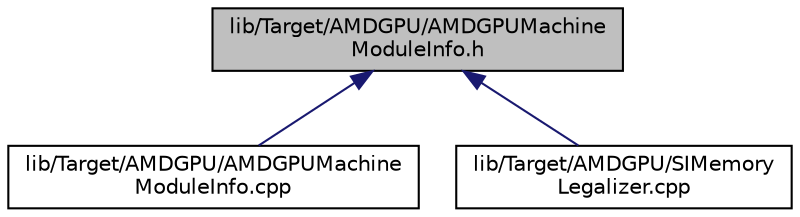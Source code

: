digraph "lib/Target/AMDGPU/AMDGPUMachineModuleInfo.h"
{
 // LATEX_PDF_SIZE
  bgcolor="transparent";
  edge [fontname="Helvetica",fontsize="10",labelfontname="Helvetica",labelfontsize="10"];
  node [fontname="Helvetica",fontsize="10",shape="box"];
  Node1 [label="lib/Target/AMDGPU/AMDGPUMachine\lModuleInfo.h",height=0.2,width=0.4,color="black", fillcolor="grey75", style="filled", fontcolor="black",tooltip="AMDGPU Machine Module Info."];
  Node1 -> Node2 [dir="back",color="midnightblue",fontsize="10",style="solid",fontname="Helvetica"];
  Node2 [label="lib/Target/AMDGPU/AMDGPUMachine\lModuleInfo.cpp",height=0.2,width=0.4,color="black",URL="$AMDGPUMachineModuleInfo_8cpp.html",tooltip="AMDGPU Machine Module Info."];
  Node1 -> Node3 [dir="back",color="midnightblue",fontsize="10",style="solid",fontname="Helvetica"];
  Node3 [label="lib/Target/AMDGPU/SIMemory\lLegalizer.cpp",height=0.2,width=0.4,color="black",URL="$SIMemoryLegalizer_8cpp.html",tooltip="Memory legalizer - implements memory model."];
}
